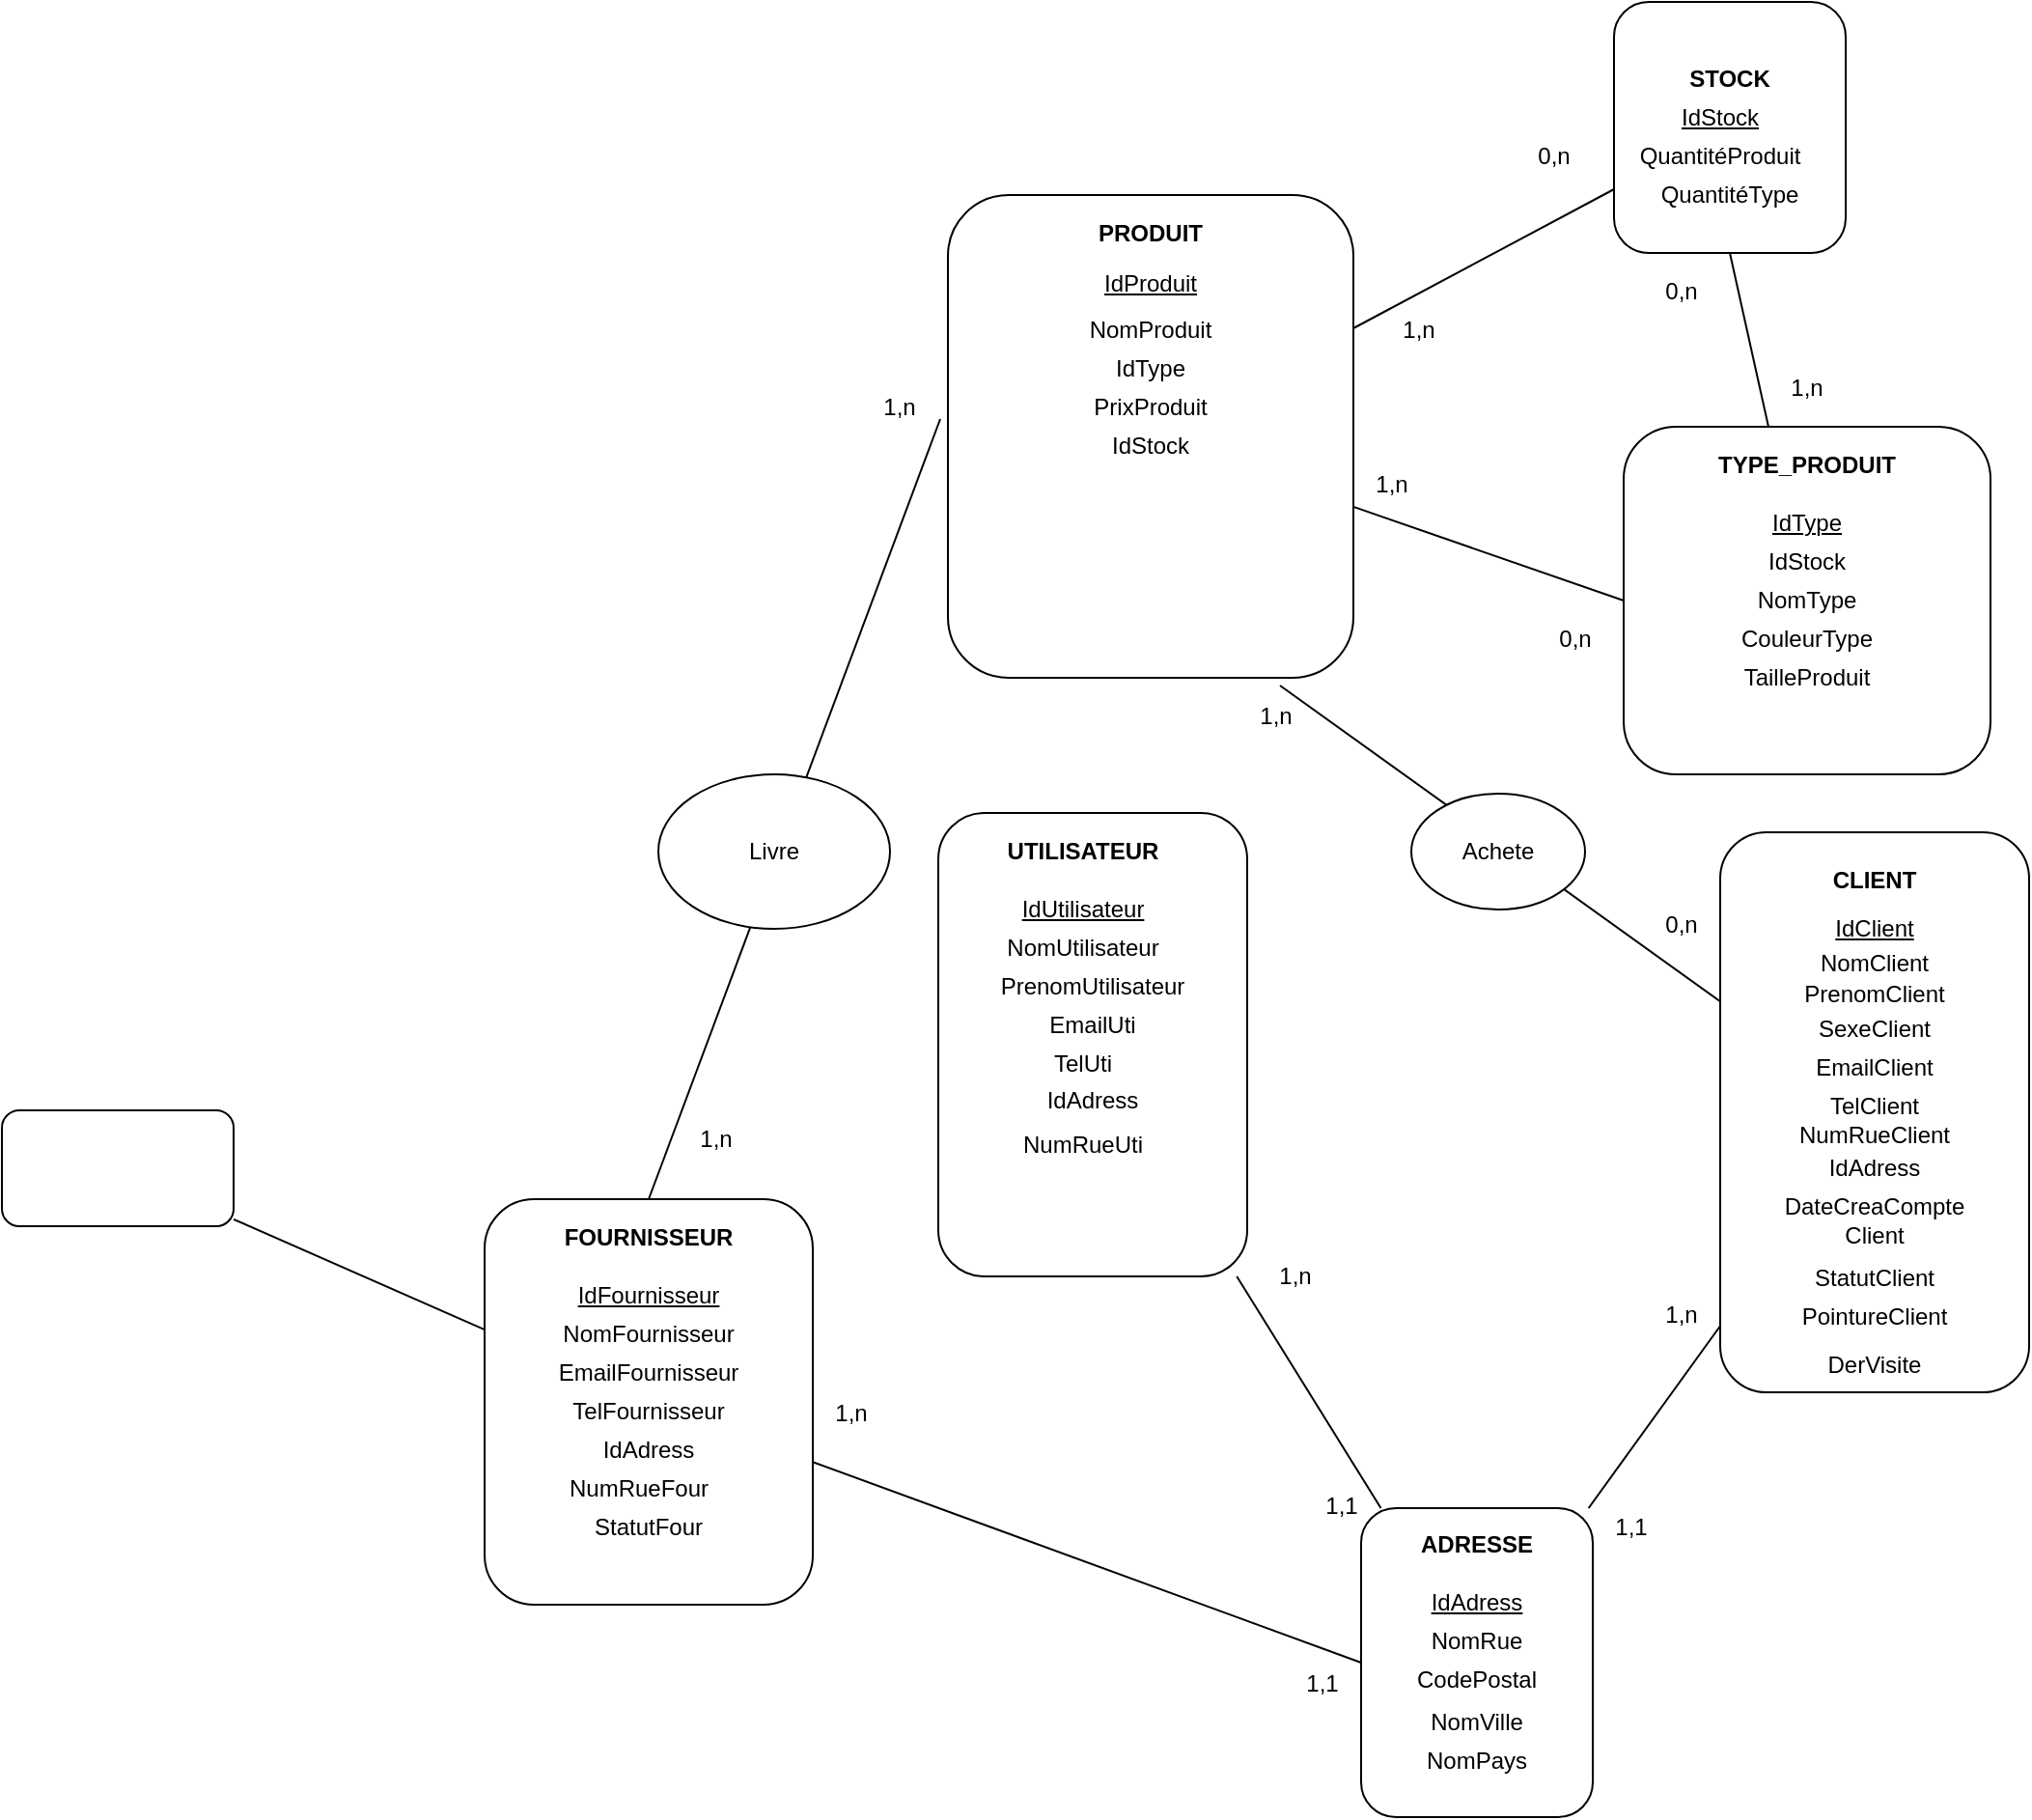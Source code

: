 <mxfile version="12.9.5" type="github">
  <diagram id="_cVDuks62UaKVImhQFzd" name="Page-1">
    <mxGraphModel dx="2500" dy="2065" grid="1" gridSize="10" guides="1" tooltips="1" connect="1" arrows="1" fold="1" page="1" pageScale="1" pageWidth="827" pageHeight="1169" math="0" shadow="0">
      <root>
        <mxCell id="0" />
        <mxCell id="1" parent="0" />
        <mxCell id="PKBHu8Fdax7sOy9F1GHR-1" value="" style="rounded=1;whiteSpace=wrap;html=1;" parent="1" vertex="1">
          <mxGeometry x="-40" y="530" width="170" height="210" as="geometry" />
        </mxCell>
        <mxCell id="PKBHu8Fdax7sOy9F1GHR-2" value="" style="rounded=1;whiteSpace=wrap;html=1;" parent="1" vertex="1">
          <mxGeometry x="200" y="10" width="210" height="250" as="geometry" />
        </mxCell>
        <mxCell id="PKBHu8Fdax7sOy9F1GHR-3" value="" style="rounded=1;whiteSpace=wrap;html=1;" parent="1" vertex="1">
          <mxGeometry x="195" y="330" width="160" height="240" as="geometry" />
        </mxCell>
        <mxCell id="PKBHu8Fdax7sOy9F1GHR-4" value="" style="rounded=1;whiteSpace=wrap;html=1;" parent="1" vertex="1">
          <mxGeometry x="600" y="340" width="160" height="290" as="geometry" />
        </mxCell>
        <mxCell id="PKBHu8Fdax7sOy9F1GHR-5" value="PRODUIT" style="text;html=1;strokeColor=none;fillColor=none;align=center;verticalAlign=middle;whiteSpace=wrap;rounded=0;fontStyle=1" parent="1" vertex="1">
          <mxGeometry x="285" y="20" width="40" height="20" as="geometry" />
        </mxCell>
        <mxCell id="PKBHu8Fdax7sOy9F1GHR-6" value="CLIENT" style="text;html=1;strokeColor=none;fillColor=none;align=center;verticalAlign=middle;whiteSpace=wrap;rounded=0;fontStyle=1" parent="1" vertex="1">
          <mxGeometry x="660" y="350" width="40" height="30" as="geometry" />
        </mxCell>
        <mxCell id="PKBHu8Fdax7sOy9F1GHR-8" value="FOURNISSEUR" style="text;html=1;strokeColor=none;fillColor=none;align=center;verticalAlign=middle;whiteSpace=wrap;rounded=0;fontStyle=1" parent="1" vertex="1">
          <mxGeometry x="25" y="540" width="40" height="20" as="geometry" />
        </mxCell>
        <mxCell id="PKBHu8Fdax7sOy9F1GHR-11" value="UTILISATEUR" style="text;html=1;strokeColor=none;fillColor=none;align=center;verticalAlign=middle;whiteSpace=wrap;rounded=0;fontStyle=1" parent="1" vertex="1">
          <mxGeometry x="250" y="340" width="40" height="20" as="geometry" />
        </mxCell>
        <mxCell id="7HdCGKZV9hbTOzj91E-3-1" value="IdUtilisateur" style="text;html=1;strokeColor=none;fillColor=none;align=center;verticalAlign=middle;whiteSpace=wrap;rounded=0;fontStyle=4" vertex="1" parent="1">
          <mxGeometry x="250" y="370" width="40" height="20" as="geometry" />
        </mxCell>
        <mxCell id="7HdCGKZV9hbTOzj91E-3-6" value="IdClient" style="text;html=1;strokeColor=none;fillColor=none;align=center;verticalAlign=middle;whiteSpace=wrap;rounded=0;fontStyle=4" vertex="1" parent="1">
          <mxGeometry x="660" y="380" width="40" height="20" as="geometry" />
        </mxCell>
        <mxCell id="7HdCGKZV9hbTOzj91E-3-7" value="IdFournisseur" style="text;html=1;strokeColor=none;fillColor=none;align=center;verticalAlign=middle;whiteSpace=wrap;rounded=0;fontStyle=4" vertex="1" parent="1">
          <mxGeometry x="25" y="570" width="40" height="20" as="geometry" />
        </mxCell>
        <mxCell id="7HdCGKZV9hbTOzj91E-3-8" value="IdProduit" style="text;html=1;strokeColor=none;fillColor=none;align=center;verticalAlign=middle;whiteSpace=wrap;rounded=0;fontStyle=4" vertex="1" parent="1">
          <mxGeometry x="285" y="46" width="40" height="20" as="geometry" />
        </mxCell>
        <mxCell id="7HdCGKZV9hbTOzj91E-3-9" value="NomUtilisateur" style="text;html=1;strokeColor=none;fillColor=none;align=center;verticalAlign=middle;whiteSpace=wrap;rounded=0;" vertex="1" parent="1">
          <mxGeometry x="250" y="390" width="40" height="20" as="geometry" />
        </mxCell>
        <mxCell id="7HdCGKZV9hbTOzj91E-3-10" value="PrenomUtilisateur" style="text;html=1;strokeColor=none;fillColor=none;align=center;verticalAlign=middle;whiteSpace=wrap;rounded=0;" vertex="1" parent="1">
          <mxGeometry x="255" y="410" width="40" height="20" as="geometry" />
        </mxCell>
        <mxCell id="7HdCGKZV9hbTOzj91E-3-11" value="EmailUti" style="text;html=1;strokeColor=none;fillColor=none;align=center;verticalAlign=middle;whiteSpace=wrap;rounded=0;" vertex="1" parent="1">
          <mxGeometry x="255" y="430" width="40" height="20" as="geometry" />
        </mxCell>
        <mxCell id="7HdCGKZV9hbTOzj91E-3-12" value="TelUti" style="text;html=1;strokeColor=none;fillColor=none;align=center;verticalAlign=middle;whiteSpace=wrap;rounded=0;" vertex="1" parent="1">
          <mxGeometry x="250" y="450" width="40" height="20" as="geometry" />
        </mxCell>
        <mxCell id="7HdCGKZV9hbTOzj91E-3-13" value="PrenomClient" style="text;html=1;strokeColor=none;fillColor=none;align=center;verticalAlign=middle;whiteSpace=wrap;rounded=0;" vertex="1" parent="1">
          <mxGeometry x="660" y="414" width="40" height="20" as="geometry" />
        </mxCell>
        <mxCell id="7HdCGKZV9hbTOzj91E-3-14" value="EmailClient" style="text;html=1;strokeColor=none;fillColor=none;align=center;verticalAlign=middle;whiteSpace=wrap;rounded=0;" vertex="1" parent="1">
          <mxGeometry x="660" y="452" width="40" height="20" as="geometry" />
        </mxCell>
        <mxCell id="7HdCGKZV9hbTOzj91E-3-15" value="NomClient" style="text;html=1;strokeColor=none;fillColor=none;align=center;verticalAlign=middle;whiteSpace=wrap;rounded=0;" vertex="1" parent="1">
          <mxGeometry x="660" y="398" width="40" height="20" as="geometry" />
        </mxCell>
        <mxCell id="7HdCGKZV9hbTOzj91E-3-16" value="IdAdress" style="text;html=1;strokeColor=none;fillColor=none;align=center;verticalAlign=middle;whiteSpace=wrap;rounded=0;" vertex="1" parent="1">
          <mxGeometry x="660" y="504" width="40" height="20" as="geometry" />
        </mxCell>
        <mxCell id="7HdCGKZV9hbTOzj91E-3-18" value="IdAdress" style="text;html=1;strokeColor=none;fillColor=none;align=center;verticalAlign=middle;whiteSpace=wrap;rounded=0;" vertex="1" parent="1">
          <mxGeometry x="255" y="469" width="40" height="20" as="geometry" />
        </mxCell>
        <mxCell id="7HdCGKZV9hbTOzj91E-3-19" value="" style="rounded=1;whiteSpace=wrap;html=1;" vertex="1" parent="1">
          <mxGeometry x="414" y="690" width="120" height="160" as="geometry" />
        </mxCell>
        <mxCell id="7HdCGKZV9hbTOzj91E-3-17" value="IdAdress" style="text;html=1;strokeColor=none;fillColor=none;align=center;verticalAlign=middle;whiteSpace=wrap;rounded=0;fontStyle=4" vertex="1" parent="1">
          <mxGeometry x="454" y="729" width="40" height="20" as="geometry" />
        </mxCell>
        <mxCell id="7HdCGKZV9hbTOzj91E-3-20" value="ADRESSE" style="text;html=1;strokeColor=none;fillColor=none;align=center;verticalAlign=middle;whiteSpace=wrap;rounded=0;fontStyle=1" vertex="1" parent="1">
          <mxGeometry x="454" y="699" width="40" height="20" as="geometry" />
        </mxCell>
        <mxCell id="7HdCGKZV9hbTOzj91E-3-21" value="NumRueClient" style="text;html=1;strokeColor=none;fillColor=none;align=center;verticalAlign=middle;whiteSpace=wrap;rounded=0;" vertex="1" parent="1">
          <mxGeometry x="660" y="487" width="40" height="20" as="geometry" />
        </mxCell>
        <mxCell id="7HdCGKZV9hbTOzj91E-3-23" value="NomRue" style="text;html=1;strokeColor=none;fillColor=none;align=center;verticalAlign=middle;whiteSpace=wrap;rounded=0;" vertex="1" parent="1">
          <mxGeometry x="454" y="749" width="40" height="20" as="geometry" />
        </mxCell>
        <mxCell id="7HdCGKZV9hbTOzj91E-3-24" value="CodePostal" style="text;html=1;strokeColor=none;fillColor=none;align=center;verticalAlign=middle;whiteSpace=wrap;rounded=0;" vertex="1" parent="1">
          <mxGeometry x="454" y="769" width="40" height="20" as="geometry" />
        </mxCell>
        <mxCell id="7HdCGKZV9hbTOzj91E-3-25" value="NomVille" style="text;html=1;strokeColor=none;fillColor=none;align=center;verticalAlign=middle;whiteSpace=wrap;rounded=0;" vertex="1" parent="1">
          <mxGeometry x="454" y="791" width="40" height="20" as="geometry" />
        </mxCell>
        <mxCell id="7HdCGKZV9hbTOzj91E-3-26" value="" style="endArrow=none;html=1;" edge="1" parent="1" source="7HdCGKZV9hbTOzj91E-3-19" target="PKBHu8Fdax7sOy9F1GHR-4">
          <mxGeometry width="50" height="50" relative="1" as="geometry">
            <mxPoint x="390" y="600" as="sourcePoint" />
            <mxPoint x="440" y="550" as="targetPoint" />
          </mxGeometry>
        </mxCell>
        <mxCell id="7HdCGKZV9hbTOzj91E-3-27" value="" style="endArrow=none;html=1;" edge="1" parent="1" source="7HdCGKZV9hbTOzj91E-3-19" target="PKBHu8Fdax7sOy9F1GHR-3">
          <mxGeometry width="50" height="50" relative="1" as="geometry">
            <mxPoint x="390" y="600" as="sourcePoint" />
            <mxPoint x="440" y="550" as="targetPoint" />
          </mxGeometry>
        </mxCell>
        <mxCell id="7HdCGKZV9hbTOzj91E-3-28" value="TelClient" style="text;html=1;strokeColor=none;fillColor=none;align=center;verticalAlign=middle;whiteSpace=wrap;rounded=0;" vertex="1" parent="1">
          <mxGeometry x="660" y="472" width="40" height="20" as="geometry" />
        </mxCell>
        <mxCell id="7HdCGKZV9hbTOzj91E-3-29" value="DerVisite" style="text;html=1;strokeColor=none;fillColor=none;align=center;verticalAlign=middle;whiteSpace=wrap;rounded=0;" vertex="1" parent="1">
          <mxGeometry x="660" y="601" width="40" height="30" as="geometry" />
        </mxCell>
        <mxCell id="7HdCGKZV9hbTOzj91E-3-30" value="DateCreaCompte Client" style="text;html=1;strokeColor=none;fillColor=none;align=center;verticalAlign=middle;whiteSpace=wrap;rounded=0;" vertex="1" parent="1">
          <mxGeometry x="660" y="531" width="40" height="20" as="geometry" />
        </mxCell>
        <mxCell id="7HdCGKZV9hbTOzj91E-3-32" value="StatutClient" style="text;html=1;strokeColor=none;fillColor=none;align=center;verticalAlign=middle;whiteSpace=wrap;rounded=0;" vertex="1" parent="1">
          <mxGeometry x="660" y="561" width="40" height="20" as="geometry" />
        </mxCell>
        <mxCell id="7HdCGKZV9hbTOzj91E-3-33" value="PointureClient" style="text;html=1;strokeColor=none;fillColor=none;align=center;verticalAlign=middle;whiteSpace=wrap;rounded=0;" vertex="1" parent="1">
          <mxGeometry x="660" y="581" width="40" height="20" as="geometry" />
        </mxCell>
        <mxCell id="7HdCGKZV9hbTOzj91E-3-36" value="SexeClient" style="text;html=1;strokeColor=none;fillColor=none;align=center;verticalAlign=middle;whiteSpace=wrap;rounded=0;" vertex="1" parent="1">
          <mxGeometry x="660" y="432" width="40" height="20" as="geometry" />
        </mxCell>
        <mxCell id="7HdCGKZV9hbTOzj91E-3-37" value="NomProduit" style="text;html=1;strokeColor=none;fillColor=none;align=center;verticalAlign=middle;whiteSpace=wrap;rounded=0;" vertex="1" parent="1">
          <mxGeometry x="285" y="70" width="40" height="20" as="geometry" />
        </mxCell>
        <mxCell id="7HdCGKZV9hbTOzj91E-3-38" value="IdType" style="text;html=1;strokeColor=none;fillColor=none;align=center;verticalAlign=middle;whiteSpace=wrap;rounded=0;" vertex="1" parent="1">
          <mxGeometry x="285" y="90" width="40" height="20" as="geometry" />
        </mxCell>
        <mxCell id="7HdCGKZV9hbTOzj91E-3-39" value="PrixProduit" style="text;html=1;strokeColor=none;fillColor=none;align=center;verticalAlign=middle;whiteSpace=wrap;rounded=0;" vertex="1" parent="1">
          <mxGeometry x="285" y="110" width="40" height="20" as="geometry" />
        </mxCell>
        <mxCell id="7HdCGKZV9hbTOzj91E-3-40" value="" style="rounded=1;whiteSpace=wrap;html=1;" vertex="1" parent="1">
          <mxGeometry x="550" y="130" width="190" height="180" as="geometry" />
        </mxCell>
        <mxCell id="7HdCGKZV9hbTOzj91E-3-41" value="TYPE_PRODUIT" style="text;html=1;strokeColor=none;fillColor=none;align=center;verticalAlign=middle;whiteSpace=wrap;rounded=0;fontStyle=1" vertex="1" parent="1">
          <mxGeometry x="625" y="140" width="40" height="20" as="geometry" />
        </mxCell>
        <mxCell id="7HdCGKZV9hbTOzj91E-3-44" value="IdType" style="text;html=1;strokeColor=none;fillColor=none;align=center;verticalAlign=middle;whiteSpace=wrap;rounded=0;fontStyle=4" vertex="1" parent="1">
          <mxGeometry x="625" y="170" width="40" height="20" as="geometry" />
        </mxCell>
        <mxCell id="7HdCGKZV9hbTOzj91E-3-48" value="" style="rounded=1;whiteSpace=wrap;html=1;" vertex="1" parent="1">
          <mxGeometry x="-290" y="484" width="120" height="60" as="geometry" />
        </mxCell>
        <mxCell id="7HdCGKZV9hbTOzj91E-3-49" value="" style="rounded=1;whiteSpace=wrap;html=1;" vertex="1" parent="1">
          <mxGeometry x="545" y="-90" width="120" height="130" as="geometry" />
        </mxCell>
        <mxCell id="7HdCGKZV9hbTOzj91E-3-50" value="STOCK" style="text;html=1;strokeColor=none;fillColor=none;align=center;verticalAlign=middle;whiteSpace=wrap;rounded=0;fontStyle=1" vertex="1" parent="1">
          <mxGeometry x="585" y="-60" width="40" height="20" as="geometry" />
        </mxCell>
        <mxCell id="7HdCGKZV9hbTOzj91E-3-51" value="QuantitéProduit" style="text;html=1;strokeColor=none;fillColor=none;align=center;verticalAlign=middle;whiteSpace=wrap;rounded=0;" vertex="1" parent="1">
          <mxGeometry x="580" y="-20" width="40" height="20" as="geometry" />
        </mxCell>
        <mxCell id="7HdCGKZV9hbTOzj91E-3-52" value="IdStock" style="text;html=1;strokeColor=none;fillColor=none;align=center;verticalAlign=middle;whiteSpace=wrap;rounded=0;fontStyle=4" vertex="1" parent="1">
          <mxGeometry x="580" y="-40" width="40" height="20" as="geometry" />
        </mxCell>
        <mxCell id="7HdCGKZV9hbTOzj91E-3-53" value="IdStock" style="text;html=1;strokeColor=none;fillColor=none;align=center;verticalAlign=middle;whiteSpace=wrap;rounded=0;" vertex="1" parent="1">
          <mxGeometry x="625" y="190" width="40" height="20" as="geometry" />
        </mxCell>
        <mxCell id="7HdCGKZV9hbTOzj91E-3-55" value="IdStock" style="text;html=1;strokeColor=none;fillColor=none;align=center;verticalAlign=middle;whiteSpace=wrap;rounded=0;" vertex="1" parent="1">
          <mxGeometry x="285" y="130" width="40" height="20" as="geometry" />
        </mxCell>
        <mxCell id="7HdCGKZV9hbTOzj91E-3-56" value="QuantitéType" style="text;html=1;strokeColor=none;fillColor=none;align=center;verticalAlign=middle;whiteSpace=wrap;rounded=0;" vertex="1" parent="1">
          <mxGeometry x="585" width="40" height="20" as="geometry" />
        </mxCell>
        <mxCell id="7HdCGKZV9hbTOzj91E-3-57" value="" style="endArrow=none;html=1;" edge="1" parent="1" source="PKBHu8Fdax7sOy9F1GHR-2" target="7HdCGKZV9hbTOzj91E-3-49">
          <mxGeometry width="50" height="50" relative="1" as="geometry">
            <mxPoint x="440" y="260" as="sourcePoint" />
            <mxPoint x="490" y="210" as="targetPoint" />
          </mxGeometry>
        </mxCell>
        <mxCell id="7HdCGKZV9hbTOzj91E-3-58" value="" style="endArrow=none;html=1;entryX=0.5;entryY=1;entryDx=0;entryDy=0;" edge="1" parent="1" source="7HdCGKZV9hbTOzj91E-3-40" target="7HdCGKZV9hbTOzj91E-3-49">
          <mxGeometry width="50" height="50" relative="1" as="geometry">
            <mxPoint x="440" y="260" as="sourcePoint" />
            <mxPoint x="490" y="210" as="targetPoint" />
          </mxGeometry>
        </mxCell>
        <mxCell id="7HdCGKZV9hbTOzj91E-3-59" value="NomType" style="text;html=1;strokeColor=none;fillColor=none;align=center;verticalAlign=middle;whiteSpace=wrap;rounded=0;" vertex="1" parent="1">
          <mxGeometry x="625" y="210" width="40" height="20" as="geometry" />
        </mxCell>
        <mxCell id="7HdCGKZV9hbTOzj91E-3-60" value="CouleurType" style="text;html=1;strokeColor=none;fillColor=none;align=center;verticalAlign=middle;whiteSpace=wrap;rounded=0;" vertex="1" parent="1">
          <mxGeometry x="625" y="230" width="40" height="20" as="geometry" />
        </mxCell>
        <mxCell id="7HdCGKZV9hbTOzj91E-3-63" value="TailleProduit" style="text;html=1;strokeColor=none;fillColor=none;align=center;verticalAlign=middle;whiteSpace=wrap;rounded=0;" vertex="1" parent="1">
          <mxGeometry x="625" y="250" width="40" height="20" as="geometry" />
        </mxCell>
        <mxCell id="7HdCGKZV9hbTOzj91E-3-64" value="" style="endArrow=none;html=1;entryX=0;entryY=0.5;entryDx=0;entryDy=0;" edge="1" parent="1" source="PKBHu8Fdax7sOy9F1GHR-2" target="7HdCGKZV9hbTOzj91E-3-40">
          <mxGeometry width="50" height="50" relative="1" as="geometry">
            <mxPoint x="440" y="260" as="sourcePoint" />
            <mxPoint x="490" y="210" as="targetPoint" />
          </mxGeometry>
        </mxCell>
        <mxCell id="7HdCGKZV9hbTOzj91E-3-65" value="" style="endArrow=none;html=1;" edge="1" parent="1" source="PKBHu8Fdax7sOy9F1GHR-1" target="7HdCGKZV9hbTOzj91E-3-48">
          <mxGeometry width="50" height="50" relative="1" as="geometry">
            <mxPoint x="630" y="730" as="sourcePoint" />
            <mxPoint x="680" y="680" as="targetPoint" />
          </mxGeometry>
        </mxCell>
        <mxCell id="7HdCGKZV9hbTOzj91E-3-66" value="NomFournisseur" style="text;html=1;strokeColor=none;fillColor=none;align=center;verticalAlign=middle;whiteSpace=wrap;rounded=0;" vertex="1" parent="1">
          <mxGeometry x="25" y="590" width="40" height="20" as="geometry" />
        </mxCell>
        <mxCell id="7HdCGKZV9hbTOzj91E-3-67" value="EmailFournisseur" style="text;html=1;strokeColor=none;fillColor=none;align=center;verticalAlign=middle;whiteSpace=wrap;rounded=0;" vertex="1" parent="1">
          <mxGeometry x="25" y="610" width="40" height="20" as="geometry" />
        </mxCell>
        <mxCell id="7HdCGKZV9hbTOzj91E-3-68" value="TelFournisseur" style="text;html=1;strokeColor=none;fillColor=none;align=center;verticalAlign=middle;whiteSpace=wrap;rounded=0;" vertex="1" parent="1">
          <mxGeometry x="25" y="630" width="40" height="20" as="geometry" />
        </mxCell>
        <mxCell id="7HdCGKZV9hbTOzj91E-3-71" value="NumRueUti" style="text;html=1;strokeColor=none;fillColor=none;align=center;verticalAlign=middle;whiteSpace=wrap;rounded=0;" vertex="1" parent="1">
          <mxGeometry x="250" y="492" width="40" height="20" as="geometry" />
        </mxCell>
        <mxCell id="7HdCGKZV9hbTOzj91E-3-72" value="IdAdress" style="text;html=1;strokeColor=none;fillColor=none;align=center;verticalAlign=middle;whiteSpace=wrap;rounded=0;" vertex="1" parent="1">
          <mxGeometry x="25" y="650" width="40" height="20" as="geometry" />
        </mxCell>
        <mxCell id="7HdCGKZV9hbTOzj91E-3-73" value="NumRueFour" style="text;html=1;strokeColor=none;fillColor=none;align=center;verticalAlign=middle;whiteSpace=wrap;rounded=0;" vertex="1" parent="1">
          <mxGeometry x="20" y="670" width="40" height="20" as="geometry" />
        </mxCell>
        <mxCell id="7HdCGKZV9hbTOzj91E-3-74" value="" style="endArrow=none;html=1;entryX=0;entryY=0.5;entryDx=0;entryDy=0;" edge="1" parent="1" source="PKBHu8Fdax7sOy9F1GHR-1" target="7HdCGKZV9hbTOzj91E-3-19">
          <mxGeometry width="50" height="50" relative="1" as="geometry">
            <mxPoint x="380" y="630" as="sourcePoint" />
            <mxPoint x="430" y="580" as="targetPoint" />
          </mxGeometry>
        </mxCell>
        <mxCell id="7HdCGKZV9hbTOzj91E-3-75" value="StatutFour" style="text;html=1;strokeColor=none;fillColor=none;align=center;verticalAlign=middle;whiteSpace=wrap;rounded=0;" vertex="1" parent="1">
          <mxGeometry x="25" y="690" width="40" height="20" as="geometry" />
        </mxCell>
        <mxCell id="7HdCGKZV9hbTOzj91E-3-76" value="1,n" style="text;html=1;strokeColor=none;fillColor=none;align=center;verticalAlign=middle;whiteSpace=wrap;rounded=0;" vertex="1" parent="1">
          <mxGeometry x="155" y="110" width="40" height="20" as="geometry" />
        </mxCell>
        <mxCell id="7HdCGKZV9hbTOzj91E-3-77" value="" style="endArrow=none;html=1;entryX=0.5;entryY=0;entryDx=0;entryDy=0;exitX=-0.019;exitY=0.464;exitDx=0;exitDy=0;exitPerimeter=0;" edge="1" parent="1" source="PKBHu8Fdax7sOy9F1GHR-2" target="PKBHu8Fdax7sOy9F1GHR-1">
          <mxGeometry width="50" height="50" relative="1" as="geometry">
            <mxPoint x="380" y="250" as="sourcePoint" />
            <mxPoint x="430" y="200" as="targetPoint" />
          </mxGeometry>
        </mxCell>
        <mxCell id="7HdCGKZV9hbTOzj91E-3-78" value="1,n" style="text;html=1;strokeColor=none;fillColor=none;align=center;verticalAlign=middle;whiteSpace=wrap;rounded=0;" vertex="1" parent="1">
          <mxGeometry x="410" y="150" width="40" height="20" as="geometry" />
        </mxCell>
        <mxCell id="7HdCGKZV9hbTOzj91E-3-79" value="1,n" style="text;html=1;strokeColor=none;fillColor=none;align=center;verticalAlign=middle;whiteSpace=wrap;rounded=0;" vertex="1" parent="1">
          <mxGeometry x="60" y="489" width="40" height="20" as="geometry" />
        </mxCell>
        <mxCell id="7HdCGKZV9hbTOzj91E-3-80" value="0,n" style="text;html=1;strokeColor=none;fillColor=none;align=center;verticalAlign=middle;whiteSpace=wrap;rounded=0;" vertex="1" parent="1">
          <mxGeometry x="505" y="230" width="40" height="20" as="geometry" />
        </mxCell>
        <mxCell id="7HdCGKZV9hbTOzj91E-3-83" value="1,1" style="text;html=1;strokeColor=none;fillColor=none;align=center;verticalAlign=middle;whiteSpace=wrap;rounded=0;" vertex="1" parent="1">
          <mxGeometry x="374" y="771" width="40" height="20" as="geometry" />
        </mxCell>
        <mxCell id="7HdCGKZV9hbTOzj91E-3-84" value="1,n" style="text;html=1;strokeColor=none;fillColor=none;align=center;verticalAlign=middle;whiteSpace=wrap;rounded=0;" vertex="1" parent="1">
          <mxGeometry x="130" y="631" width="40" height="20" as="geometry" />
        </mxCell>
        <mxCell id="7HdCGKZV9hbTOzj91E-3-85" value="1,n" style="text;html=1;strokeColor=none;fillColor=none;align=center;verticalAlign=middle;whiteSpace=wrap;rounded=0;" vertex="1" parent="1">
          <mxGeometry x="560" y="580" width="40" height="20" as="geometry" />
        </mxCell>
        <mxCell id="7HdCGKZV9hbTOzj91E-3-86" value="1,n" style="text;html=1;strokeColor=none;fillColor=none;align=center;verticalAlign=middle;whiteSpace=wrap;rounded=0;" vertex="1" parent="1">
          <mxGeometry x="360" y="560" width="40" height="20" as="geometry" />
        </mxCell>
        <mxCell id="7HdCGKZV9hbTOzj91E-3-87" value="1,1" style="text;html=1;strokeColor=none;fillColor=none;align=center;verticalAlign=middle;whiteSpace=wrap;rounded=0;" vertex="1" parent="1">
          <mxGeometry x="534" y="690" width="40" height="20" as="geometry" />
        </mxCell>
        <mxCell id="7HdCGKZV9hbTOzj91E-3-88" value="1,1" style="text;html=1;strokeColor=none;fillColor=none;align=center;verticalAlign=middle;whiteSpace=wrap;rounded=0;" vertex="1" parent="1">
          <mxGeometry x="384" y="679" width="40" height="20" as="geometry" />
        </mxCell>
        <mxCell id="7HdCGKZV9hbTOzj91E-3-89" value="" style="ellipse;whiteSpace=wrap;html=1;" vertex="1" parent="1">
          <mxGeometry x="50" y="310" width="120" height="80" as="geometry" />
        </mxCell>
        <mxCell id="7HdCGKZV9hbTOzj91E-3-90" value="Livre" style="text;html=1;strokeColor=none;fillColor=none;align=center;verticalAlign=middle;whiteSpace=wrap;rounded=0;" vertex="1" parent="1">
          <mxGeometry x="90" y="340" width="40" height="20" as="geometry" />
        </mxCell>
        <mxCell id="7HdCGKZV9hbTOzj91E-3-91" value="" style="endArrow=none;html=1;entryX=0.819;entryY=1.016;entryDx=0;entryDy=0;entryPerimeter=0;" edge="1" parent="1" source="PKBHu8Fdax7sOy9F1GHR-4" target="PKBHu8Fdax7sOy9F1GHR-2">
          <mxGeometry width="50" height="50" relative="1" as="geometry">
            <mxPoint x="380" y="370" as="sourcePoint" />
            <mxPoint x="430" y="320" as="targetPoint" />
          </mxGeometry>
        </mxCell>
        <mxCell id="7HdCGKZV9hbTOzj91E-3-92" value="Achete" style="ellipse;whiteSpace=wrap;html=1;" vertex="1" parent="1">
          <mxGeometry x="440" y="320" width="90" height="60" as="geometry" />
        </mxCell>
        <mxCell id="7HdCGKZV9hbTOzj91E-3-93" value="1,n" style="text;html=1;strokeColor=none;fillColor=none;align=center;verticalAlign=middle;whiteSpace=wrap;rounded=0;" vertex="1" parent="1">
          <mxGeometry x="350" y="270" width="40" height="20" as="geometry" />
        </mxCell>
        <mxCell id="7HdCGKZV9hbTOzj91E-3-94" value="0,n" style="text;html=1;strokeColor=none;fillColor=none;align=center;verticalAlign=middle;whiteSpace=wrap;rounded=0;" vertex="1" parent="1">
          <mxGeometry x="560" y="378" width="40" height="20" as="geometry" />
        </mxCell>
        <mxCell id="7HdCGKZV9hbTOzj91E-3-95" value="NomPays" style="text;html=1;strokeColor=none;fillColor=none;align=center;verticalAlign=middle;whiteSpace=wrap;rounded=0;" vertex="1" parent="1">
          <mxGeometry x="454" y="811" width="40" height="20" as="geometry" />
        </mxCell>
        <mxCell id="7HdCGKZV9hbTOzj91E-3-96" value="1,n" style="text;html=1;strokeColor=none;fillColor=none;align=center;verticalAlign=middle;whiteSpace=wrap;rounded=0;" vertex="1" parent="1">
          <mxGeometry x="625" y="100" width="40" height="20" as="geometry" />
        </mxCell>
        <mxCell id="7HdCGKZV9hbTOzj91E-3-97" value="0,n" style="text;html=1;strokeColor=none;fillColor=none;align=center;verticalAlign=middle;whiteSpace=wrap;rounded=0;" vertex="1" parent="1">
          <mxGeometry x="560" y="50" width="40" height="20" as="geometry" />
        </mxCell>
        <mxCell id="7HdCGKZV9hbTOzj91E-3-98" value="0,n" style="text;html=1;strokeColor=none;fillColor=none;align=center;verticalAlign=middle;whiteSpace=wrap;rounded=0;" vertex="1" parent="1">
          <mxGeometry x="494" y="-20" width="40" height="20" as="geometry" />
        </mxCell>
        <mxCell id="7HdCGKZV9hbTOzj91E-3-99" value="1,n" style="text;html=1;strokeColor=none;fillColor=none;align=center;verticalAlign=middle;whiteSpace=wrap;rounded=0;" vertex="1" parent="1">
          <mxGeometry x="424" y="70" width="40" height="20" as="geometry" />
        </mxCell>
      </root>
    </mxGraphModel>
  </diagram>
</mxfile>
